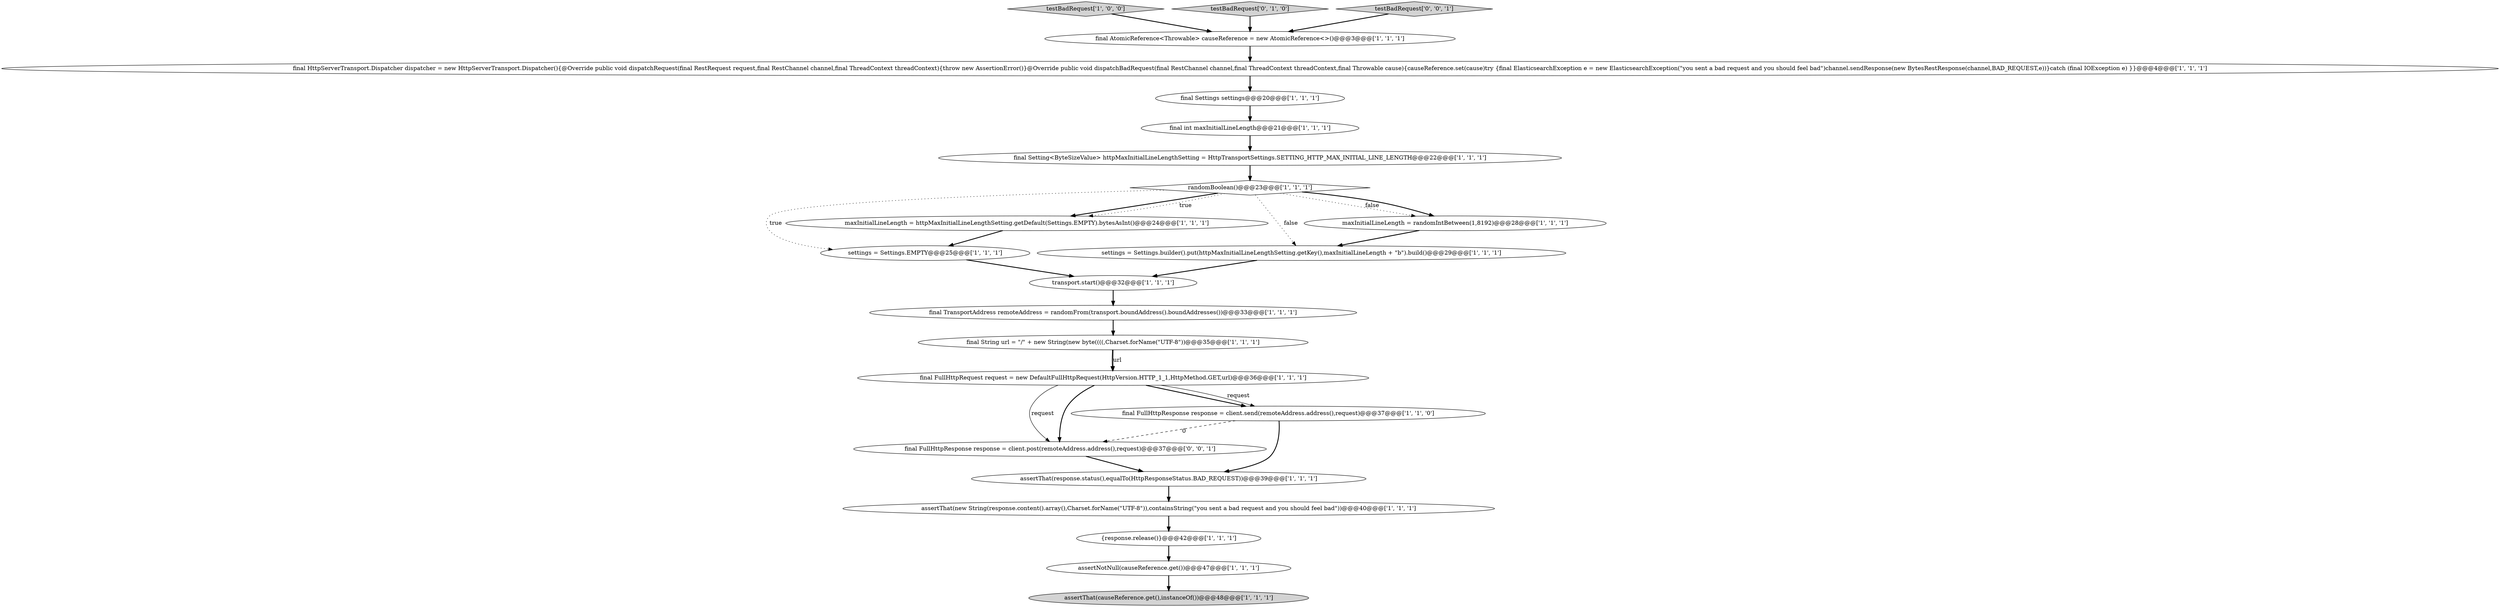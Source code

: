 digraph {
23 [style = filled, label = "final FullHttpResponse response = client.post(remoteAddress.address(),request)@@@37@@@['0', '0', '1']", fillcolor = white, shape = ellipse image = "AAA0AAABBB3BBB"];
12 [style = filled, label = "testBadRequest['1', '0', '0']", fillcolor = lightgray, shape = diamond image = "AAA0AAABBB1BBB"];
7 [style = filled, label = "assertThat(response.status(),equalTo(HttpResponseStatus.BAD_REQUEST))@@@39@@@['1', '1', '1']", fillcolor = white, shape = ellipse image = "AAA0AAABBB1BBB"];
11 [style = filled, label = "assertThat(causeReference.get(),instanceOf())@@@48@@@['1', '1', '1']", fillcolor = lightgray, shape = ellipse image = "AAA0AAABBB1BBB"];
10 [style = filled, label = "assertThat(new String(response.content().array(),Charset.forName(\"UTF-8\")),containsString(\"you sent a bad request and you should feel bad\"))@@@40@@@['1', '1', '1']", fillcolor = white, shape = ellipse image = "AAA0AAABBB1BBB"];
5 [style = filled, label = "settings = Settings.EMPTY@@@25@@@['1', '1', '1']", fillcolor = white, shape = ellipse image = "AAA0AAABBB1BBB"];
17 [style = filled, label = "transport.start()@@@32@@@['1', '1', '1']", fillcolor = white, shape = ellipse image = "AAA0AAABBB1BBB"];
21 [style = filled, label = "testBadRequest['0', '1', '0']", fillcolor = lightgray, shape = diamond image = "AAA0AAABBB2BBB"];
20 [style = filled, label = "final HttpServerTransport.Dispatcher dispatcher = new HttpServerTransport.Dispatcher(){@Override public void dispatchRequest(final RestRequest request,final RestChannel channel,final ThreadContext threadContext){throw new AssertionError()}@Override public void dispatchBadRequest(final RestChannel channel,final ThreadContext threadContext,final Throwable cause){causeReference.set(cause)try {final ElasticsearchException e = new ElasticsearchException(\"you sent a bad request and you should feel bad\")channel.sendResponse(new BytesRestResponse(channel,BAD_REQUEST,e))}catch (final IOException e) }}@@@4@@@['1', '1', '1']", fillcolor = white, shape = ellipse image = "AAA0AAABBB1BBB"];
19 [style = filled, label = "assertNotNull(causeReference.get())@@@47@@@['1', '1', '1']", fillcolor = white, shape = ellipse image = "AAA0AAABBB1BBB"];
22 [style = filled, label = "testBadRequest['0', '0', '1']", fillcolor = lightgray, shape = diamond image = "AAA0AAABBB3BBB"];
14 [style = filled, label = "final Settings settings@@@20@@@['1', '1', '1']", fillcolor = white, shape = ellipse image = "AAA0AAABBB1BBB"];
2 [style = filled, label = "{response.release()}@@@42@@@['1', '1', '1']", fillcolor = white, shape = ellipse image = "AAA0AAABBB1BBB"];
18 [style = filled, label = "maxInitialLineLength = httpMaxInitialLineLengthSetting.getDefault(Settings.EMPTY).bytesAsInt()@@@24@@@['1', '1', '1']", fillcolor = white, shape = ellipse image = "AAA0AAABBB1BBB"];
1 [style = filled, label = "final TransportAddress remoteAddress = randomFrom(transport.boundAddress().boundAddresses())@@@33@@@['1', '1', '1']", fillcolor = white, shape = ellipse image = "AAA0AAABBB1BBB"];
13 [style = filled, label = "final Setting<ByteSizeValue> httpMaxInitialLineLengthSetting = HttpTransportSettings.SETTING_HTTP_MAX_INITIAL_LINE_LENGTH@@@22@@@['1', '1', '1']", fillcolor = white, shape = ellipse image = "AAA0AAABBB1BBB"];
3 [style = filled, label = "randomBoolean()@@@23@@@['1', '1', '1']", fillcolor = white, shape = diamond image = "AAA0AAABBB1BBB"];
4 [style = filled, label = "final FullHttpRequest request = new DefaultFullHttpRequest(HttpVersion.HTTP_1_1,HttpMethod.GET,url)@@@36@@@['1', '1', '1']", fillcolor = white, shape = ellipse image = "AAA0AAABBB1BBB"];
0 [style = filled, label = "final AtomicReference<Throwable> causeReference = new AtomicReference<>()@@@3@@@['1', '1', '1']", fillcolor = white, shape = ellipse image = "AAA0AAABBB1BBB"];
8 [style = filled, label = "final int maxInitialLineLength@@@21@@@['1', '1', '1']", fillcolor = white, shape = ellipse image = "AAA0AAABBB1BBB"];
9 [style = filled, label = "final String url = \"/\" + new String(new byte((((,Charset.forName(\"UTF-8\"))@@@35@@@['1', '1', '1']", fillcolor = white, shape = ellipse image = "AAA0AAABBB1BBB"];
6 [style = filled, label = "final FullHttpResponse response = client.send(remoteAddress.address(),request)@@@37@@@['1', '1', '0']", fillcolor = white, shape = ellipse image = "AAA0AAABBB1BBB"];
16 [style = filled, label = "settings = Settings.builder().put(httpMaxInitialLineLengthSetting.getKey(),maxInitialLineLength + \"b\").build()@@@29@@@['1', '1', '1']", fillcolor = white, shape = ellipse image = "AAA0AAABBB1BBB"];
15 [style = filled, label = "maxInitialLineLength = randomIntBetween(1,8192)@@@28@@@['1', '1', '1']", fillcolor = white, shape = ellipse image = "AAA0AAABBB1BBB"];
12->0 [style = bold, label=""];
4->6 [style = bold, label=""];
3->15 [style = dotted, label="false"];
1->9 [style = bold, label=""];
10->2 [style = bold, label=""];
9->4 [style = bold, label=""];
7->10 [style = bold, label=""];
22->0 [style = bold, label=""];
18->5 [style = bold, label=""];
4->23 [style = solid, label="request"];
3->18 [style = bold, label=""];
5->17 [style = bold, label=""];
9->4 [style = solid, label="url"];
0->20 [style = bold, label=""];
2->19 [style = bold, label=""];
4->6 [style = solid, label="request"];
3->16 [style = dotted, label="false"];
19->11 [style = bold, label=""];
3->18 [style = dotted, label="true"];
14->8 [style = bold, label=""];
8->13 [style = bold, label=""];
15->16 [style = bold, label=""];
23->7 [style = bold, label=""];
3->15 [style = bold, label=""];
4->23 [style = bold, label=""];
13->3 [style = bold, label=""];
16->17 [style = bold, label=""];
6->7 [style = bold, label=""];
21->0 [style = bold, label=""];
20->14 [style = bold, label=""];
3->5 [style = dotted, label="true"];
6->23 [style = dashed, label="0"];
17->1 [style = bold, label=""];
}
